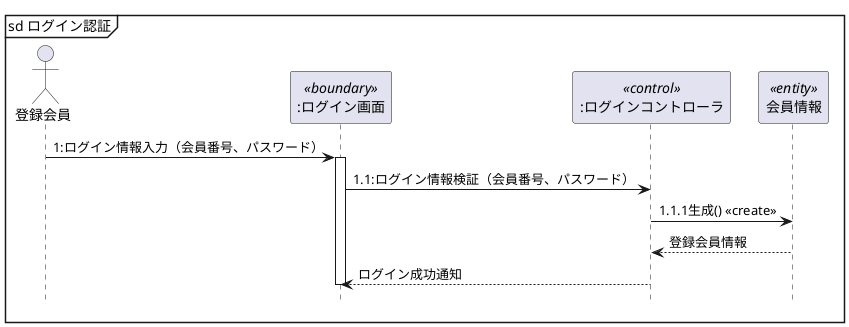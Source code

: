 @startuml 図4-1
hide footbox
Actor 登録会員 as member
participant ":ログイン画面" as boundary <<boundary>>
participant ":ログインコントローラ" as control <<control>>
participant "会員情報" as entity <<entity>>
mainframe sd ログイン認証
member -> boundary : 1:ログイン情報入力（会員番号、パスワード）
activate boundary
    boundary -> control : 1.1:ログイン情報検証（会員番号、パスワード）
    ' activate control
        ' create entity
        control -> entity :1.1.1生成() <<create>>
        ' control -> entity : 1.1.2会員情報取得():<<create>>
        ' activate entity
        control <-- entity : 登録会員情報
        ' deactivate entity
        boundary <-- control : ログイン成功通知
    deactivate control
deactivate boundary
' control -> entity : <<create>>\n1.1.1生成():
' control -> entity : 1.1.2会員情報取得():<<create>>
' control <- entity : 登録会員情報
@enduml